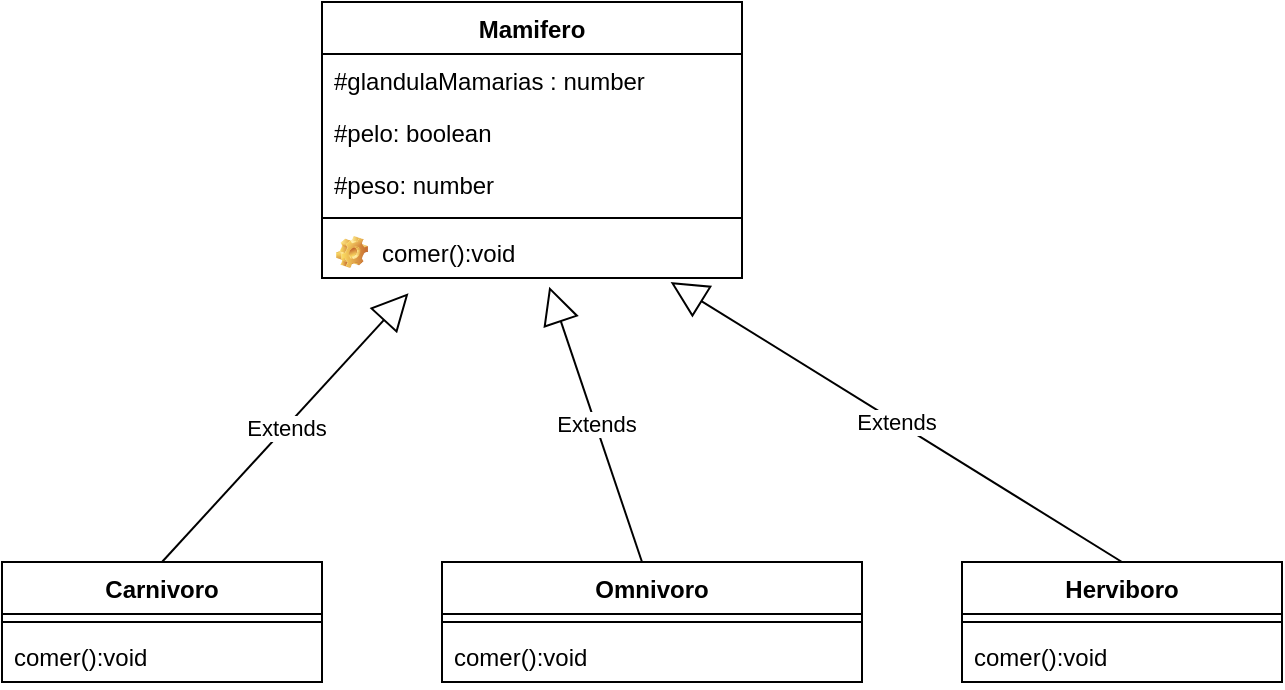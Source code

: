 <mxfile version="20.3.0" type="device"><diagram id="gjzQYr-MTbrWWfRrQvqK" name="Página-1"><mxGraphModel dx="1038" dy="649" grid="1" gridSize="10" guides="1" tooltips="1" connect="1" arrows="1" fold="1" page="1" pageScale="1" pageWidth="827" pageHeight="1169" math="0" shadow="0"><root><mxCell id="0"/><mxCell id="1" parent="0"/><mxCell id="DCcwIMe_o2cShPmsFhfT-10" value="Mamifero" style="swimlane;fontStyle=1;childLayout=stackLayout;horizontal=1;startSize=26;fillColor=none;horizontalStack=0;resizeParent=1;resizeParentMax=0;resizeLast=0;collapsible=1;marginBottom=0;" parent="1" vertex="1"><mxGeometry x="270" y="40" width="210" height="138" as="geometry"/></mxCell><mxCell id="V6zkdRYhEMq5l6mPCp26-2" value="#glandulaMamarias : number" style="text;strokeColor=none;fillColor=none;align=left;verticalAlign=top;spacingLeft=4;spacingRight=4;overflow=hidden;rotatable=0;points=[[0,0.5],[1,0.5]];portConstraint=eastwest;" parent="DCcwIMe_o2cShPmsFhfT-10" vertex="1"><mxGeometry y="26" width="210" height="26" as="geometry"/></mxCell><mxCell id="V6zkdRYhEMq5l6mPCp26-1" value="#pelo: boolean" style="text;strokeColor=none;fillColor=none;align=left;verticalAlign=top;spacingLeft=4;spacingRight=4;overflow=hidden;rotatable=0;points=[[0,0.5],[1,0.5]];portConstraint=eastwest;" parent="DCcwIMe_o2cShPmsFhfT-10" vertex="1"><mxGeometry y="52" width="210" height="26" as="geometry"/></mxCell><mxCell id="V6zkdRYhEMq5l6mPCp26-4" value="#peso: number" style="text;strokeColor=none;fillColor=none;align=left;verticalAlign=top;spacingLeft=4;spacingRight=4;overflow=hidden;rotatable=0;points=[[0,0.5],[1,0.5]];portConstraint=eastwest;" parent="DCcwIMe_o2cShPmsFhfT-10" vertex="1"><mxGeometry y="78" width="210" height="26" as="geometry"/></mxCell><mxCell id="V6zkdRYhEMq5l6mPCp26-6" value="" style="line;strokeWidth=1;fillColor=none;align=left;verticalAlign=middle;spacingTop=-1;spacingLeft=3;spacingRight=3;rotatable=0;labelPosition=right;points=[];portConstraint=eastwest;strokeColor=inherit;" parent="DCcwIMe_o2cShPmsFhfT-10" vertex="1"><mxGeometry y="104" width="210" height="8" as="geometry"/></mxCell><mxCell id="V6zkdRYhEMq5l6mPCp26-7" value="comer():void" style="label;fontStyle=0;strokeColor=none;fillColor=none;align=left;verticalAlign=top;overflow=hidden;spacingLeft=28;spacingRight=4;rotatable=0;points=[[0,0.5],[1,0.5]];portConstraint=eastwest;imageWidth=16;imageHeight=16;image=img/clipart/Gear_128x128.png" parent="DCcwIMe_o2cShPmsFhfT-10" vertex="1"><mxGeometry y="112" width="210" height="26" as="geometry"/></mxCell><mxCell id="V6zkdRYhEMq5l6mPCp26-13" value="Extends" style="endArrow=block;endSize=16;endFill=0;html=1;rounded=0;exitX=0.5;exitY=0;exitDx=0;exitDy=0;entryX=0.206;entryY=1.292;entryDx=0;entryDy=0;entryPerimeter=0;" parent="1" source="V6zkdRYhEMq5l6mPCp26-14" target="V6zkdRYhEMq5l6mPCp26-7" edge="1"><mxGeometry width="160" relative="1" as="geometry"><mxPoint x="300" y="210" as="sourcePoint"/><mxPoint x="315.78" y="206.652" as="targetPoint"/></mxGeometry></mxCell><mxCell id="V6zkdRYhEMq5l6mPCp26-14" value="Carnivoro" style="swimlane;fontStyle=1;align=center;verticalAlign=top;childLayout=stackLayout;horizontal=1;startSize=26;horizontalStack=0;resizeParent=1;resizeParentMax=0;resizeLast=0;collapsible=1;marginBottom=0;" parent="1" vertex="1"><mxGeometry x="110" y="320" width="160" height="60" as="geometry"/></mxCell><mxCell id="V6zkdRYhEMq5l6mPCp26-16" value="" style="line;strokeWidth=1;fillColor=none;align=left;verticalAlign=middle;spacingTop=-1;spacingLeft=3;spacingRight=3;rotatable=0;labelPosition=right;points=[];portConstraint=eastwest;strokeColor=inherit;" parent="V6zkdRYhEMq5l6mPCp26-14" vertex="1"><mxGeometry y="26" width="160" height="8" as="geometry"/></mxCell><mxCell id="V6zkdRYhEMq5l6mPCp26-17" value="comer():void" style="text;strokeColor=none;fillColor=none;align=left;verticalAlign=top;spacingLeft=4;spacingRight=4;overflow=hidden;rotatable=0;points=[[0,0.5],[1,0.5]];portConstraint=eastwest;" parent="V6zkdRYhEMq5l6mPCp26-14" vertex="1"><mxGeometry y="34" width="160" height="26" as="geometry"/></mxCell><mxCell id="crT-WxRTYCZqA23dpgDR-1" value="Extends" style="endArrow=block;endSize=16;endFill=0;html=1;rounded=0;exitX=0.5;exitY=0;exitDx=0;exitDy=0;entryX=0.541;entryY=1.169;entryDx=0;entryDy=0;entryPerimeter=0;" parent="1" edge="1" target="V6zkdRYhEMq5l6mPCp26-7"><mxGeometry width="160" relative="1" as="geometry"><mxPoint x="430" y="320" as="sourcePoint"/><mxPoint x="390" y="230" as="targetPoint"/></mxGeometry></mxCell><mxCell id="crT-WxRTYCZqA23dpgDR-2" value="Extends" style="endArrow=block;endSize=16;endFill=0;html=1;rounded=0;exitX=0.5;exitY=0;exitDx=0;exitDy=0;entryX=0.83;entryY=1.077;entryDx=0;entryDy=0;entryPerimeter=0;" parent="1" source="crT-WxRTYCZqA23dpgDR-10" target="V6zkdRYhEMq5l6mPCp26-7" edge="1"><mxGeometry width="160" relative="1" as="geometry"><mxPoint x="669.94" y="321.04" as="sourcePoint"/><mxPoint x="449.97" y="204" as="targetPoint"/></mxGeometry></mxCell><mxCell id="crT-WxRTYCZqA23dpgDR-10" value="Herviboro" style="swimlane;fontStyle=1;align=center;verticalAlign=top;childLayout=stackLayout;horizontal=1;startSize=26;horizontalStack=0;resizeParent=1;resizeParentMax=0;resizeLast=0;collapsible=1;marginBottom=0;" parent="1" vertex="1"><mxGeometry x="590" y="320" width="160" height="60" as="geometry"/></mxCell><mxCell id="crT-WxRTYCZqA23dpgDR-12" value="" style="line;strokeWidth=1;fillColor=none;align=left;verticalAlign=middle;spacingTop=-1;spacingLeft=3;spacingRight=3;rotatable=0;labelPosition=right;points=[];portConstraint=eastwest;strokeColor=inherit;" parent="crT-WxRTYCZqA23dpgDR-10" vertex="1"><mxGeometry y="26" width="160" height="8" as="geometry"/></mxCell><mxCell id="y1O6auw-l4oSzmp4uaOo-10" value="comer():void" style="text;strokeColor=none;fillColor=none;align=left;verticalAlign=top;spacingLeft=4;spacingRight=4;overflow=hidden;rotatable=0;points=[[0,0.5],[1,0.5]];portConstraint=eastwest;" vertex="1" parent="crT-WxRTYCZqA23dpgDR-10"><mxGeometry y="34" width="160" height="26" as="geometry"/></mxCell><mxCell id="y1O6auw-l4oSzmp4uaOo-1" value="Omnivoro" style="swimlane;fontStyle=1;childLayout=stackLayout;horizontal=1;startSize=26;fillColor=none;horizontalStack=0;resizeParent=1;resizeParentMax=0;resizeLast=0;collapsible=1;marginBottom=0;" vertex="1" parent="1"><mxGeometry x="330" y="320" width="210" height="60" as="geometry"/></mxCell><mxCell id="y1O6auw-l4oSzmp4uaOo-5" value="" style="line;strokeWidth=1;fillColor=none;align=left;verticalAlign=middle;spacingTop=-1;spacingLeft=3;spacingRight=3;rotatable=0;labelPosition=right;points=[];portConstraint=eastwest;strokeColor=inherit;" vertex="1" parent="y1O6auw-l4oSzmp4uaOo-1"><mxGeometry y="26" width="210" height="8" as="geometry"/></mxCell><mxCell id="y1O6auw-l4oSzmp4uaOo-9" value="comer():void" style="text;strokeColor=none;fillColor=none;align=left;verticalAlign=top;spacingLeft=4;spacingRight=4;overflow=hidden;rotatable=0;points=[[0,0.5],[1,0.5]];portConstraint=eastwest;" vertex="1" parent="y1O6auw-l4oSzmp4uaOo-1"><mxGeometry y="34" width="210" height="26" as="geometry"/></mxCell></root></mxGraphModel></diagram></mxfile>